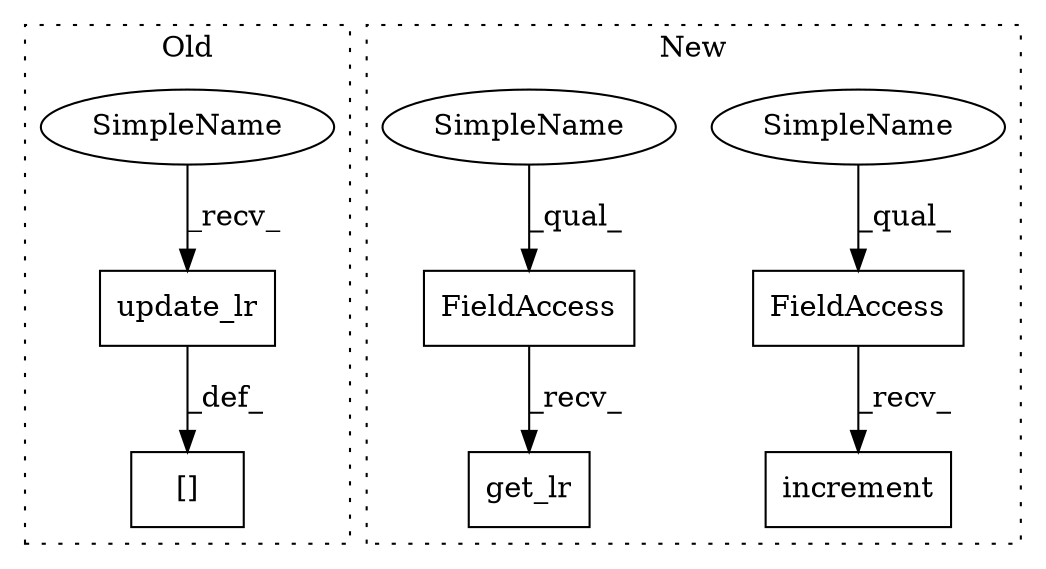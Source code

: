 digraph G {
subgraph cluster0 {
1 [label="update_lr" a="32" s="2332,2347" l="10,1" shape="box"];
6 [label="[]" a="2" s="2772,2788" l="13,1" shape="box"];
7 [label="SimpleName" a="42" s="2327" l="4" shape="ellipse"];
label = "Old";
style="dotted";
}
subgraph cluster1 {
2 [label="get_lr" a="32" s="3039" l="8" shape="box"];
3 [label="FieldAccess" a="22" s="3024" l="14" shape="box"];
4 [label="FieldAccess" a="22" s="2983" l="14" shape="box"];
5 [label="increment" a="32" s="2998,3013" l="10,1" shape="box"];
8 [label="SimpleName" a="42" s="2983" l="4" shape="ellipse"];
9 [label="SimpleName" a="42" s="3024" l="4" shape="ellipse"];
label = "New";
style="dotted";
}
1 -> 6 [label="_def_"];
3 -> 2 [label="_recv_"];
4 -> 5 [label="_recv_"];
7 -> 1 [label="_recv_"];
8 -> 4 [label="_qual_"];
9 -> 3 [label="_qual_"];
}